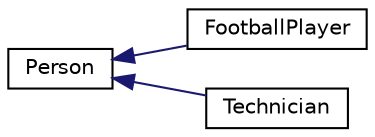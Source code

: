 digraph "Graphical Class Hierarchy"
{
 // LATEX_PDF_SIZE
  edge [fontname="Helvetica",fontsize="10",labelfontname="Helvetica",labelfontsize="10"];
  node [fontname="Helvetica",fontsize="10",shape=record];
  rankdir="LR";
  Node0 [label="Person",height=0.2,width=0.4,color="black", fillcolor="white", style="filled",URL="$class_person.html",tooltip=" "];
  Node0 -> Node1 [dir="back",color="midnightblue",fontsize="10",style="solid",fontname="Helvetica"];
  Node1 [label="FootballPlayer",height=0.2,width=0.4,color="black", fillcolor="white", style="filled",URL="$class_football_player.html",tooltip=" "];
  Node0 -> Node2 [dir="back",color="midnightblue",fontsize="10",style="solid",fontname="Helvetica"];
  Node2 [label="Technician",height=0.2,width=0.4,color="black", fillcolor="white", style="filled",URL="$class_technician.html",tooltip=" "];
}
